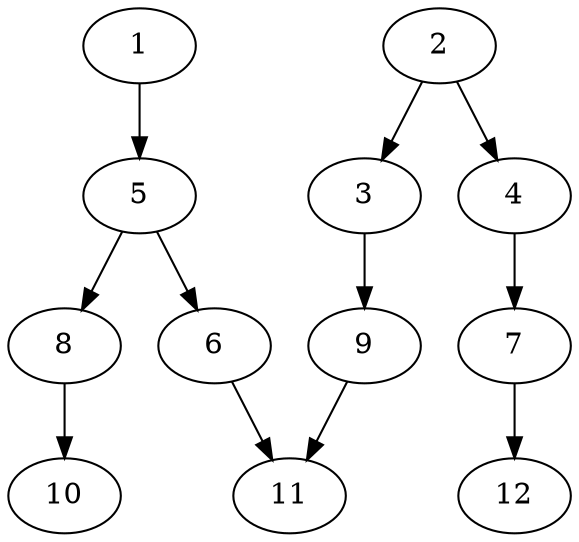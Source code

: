 // DAG (tier=1-easy, mode=data, n=12, ccr=0.345, fat=0.448, density=0.258, regular=0.614, jump=0.066, mindata=1048576, maxdata=8388608)
// DAG automatically generated by daggen at Sun Aug 24 16:33:33 2025
// /home/ermia/Project/Environments/daggen/bin/daggen --dot --ccr 0.345 --fat 0.448 --regular 0.614 --density 0.258 --jump 0.066 --mindata 1048576 --maxdata 8388608 -n 12 
digraph G {
  1 [size="59943473901193176", alpha="0.08", expect_size="29971736950596588"]
  1 -> 5 [size ="31897681920000"]
  2 [size="6743556202954752000", alpha="0.05", expect_size="3371778101477376000"]
  2 -> 3 [size ="28555031347200"]
  2 -> 4 [size ="28555031347200"]
  3 [size="8505767102725225", alpha="0.05", expect_size="4252883551362612"]
  3 -> 9 [size ="20075692163072"]
  4 [size="2321638279536562", alpha="0.09", expect_size="1160819139768281"]
  4 -> 7 [size ="55881223897088"]
  5 [size="415647298178963734528", alpha="0.19", expect_size="207823649089481867264"]
  5 -> 6 [size ="445560444157952"]
  5 -> 8 [size ="445560444157952"]
  6 [size="4911612930555904000", alpha="0.11", expect_size="2455806465277952000"]
  6 -> 11 [size ="23115648204800"]
  7 [size="48241264734240768000", alpha="0.17", expect_size="24120632367120384000"]
  7 -> 12 [size ="106015437619200"]
  8 [size="72017537361667424", alpha="0.05", expect_size="36008768680833712"]
  8 -> 10 [size ="29208763957248"]
  9 [size="6596335229995104", alpha="0.14", expect_size="3298167614997552"]
  9 -> 11 [size ="219644703014912"]
  10 [size="115630682309697664", alpha="0.08", expect_size="57815341154848832"]
  11 [size="64678221748109312000", alpha="0.12", expect_size="32339110874054656000"]
  12 [size="2856599928395204", alpha="0.09", expect_size="1428299964197602"]
}